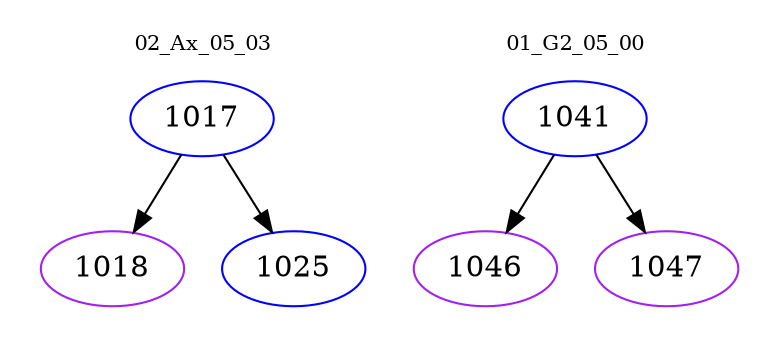 digraph{
subgraph cluster_0 {
color = white
label = "02_Ax_05_03";
fontsize=10;
T0_1017 [label="1017", color="blue"]
T0_1017 -> T0_1018 [color="black"]
T0_1018 [label="1018", color="purple"]
T0_1017 -> T0_1025 [color="black"]
T0_1025 [label="1025", color="blue"]
}
subgraph cluster_1 {
color = white
label = "01_G2_05_00";
fontsize=10;
T1_1041 [label="1041", color="blue"]
T1_1041 -> T1_1046 [color="black"]
T1_1046 [label="1046", color="purple"]
T1_1041 -> T1_1047 [color="black"]
T1_1047 [label="1047", color="purple"]
}
}
